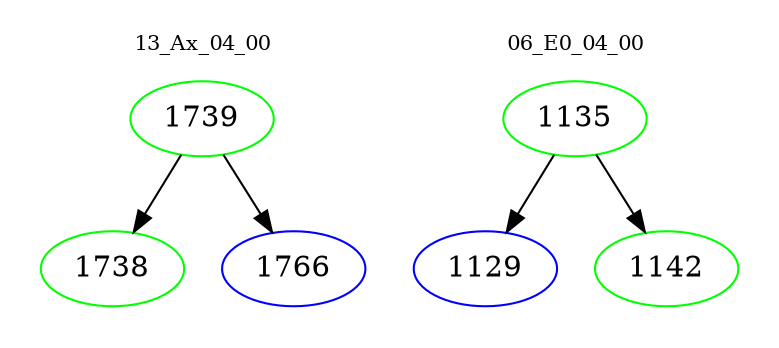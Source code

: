 digraph{
subgraph cluster_0 {
color = white
label = "13_Ax_04_00";
fontsize=10;
T0_1739 [label="1739", color="green"]
T0_1739 -> T0_1738 [color="black"]
T0_1738 [label="1738", color="green"]
T0_1739 -> T0_1766 [color="black"]
T0_1766 [label="1766", color="blue"]
}
subgraph cluster_1 {
color = white
label = "06_E0_04_00";
fontsize=10;
T1_1135 [label="1135", color="green"]
T1_1135 -> T1_1129 [color="black"]
T1_1129 [label="1129", color="blue"]
T1_1135 -> T1_1142 [color="black"]
T1_1142 [label="1142", color="green"]
}
}
